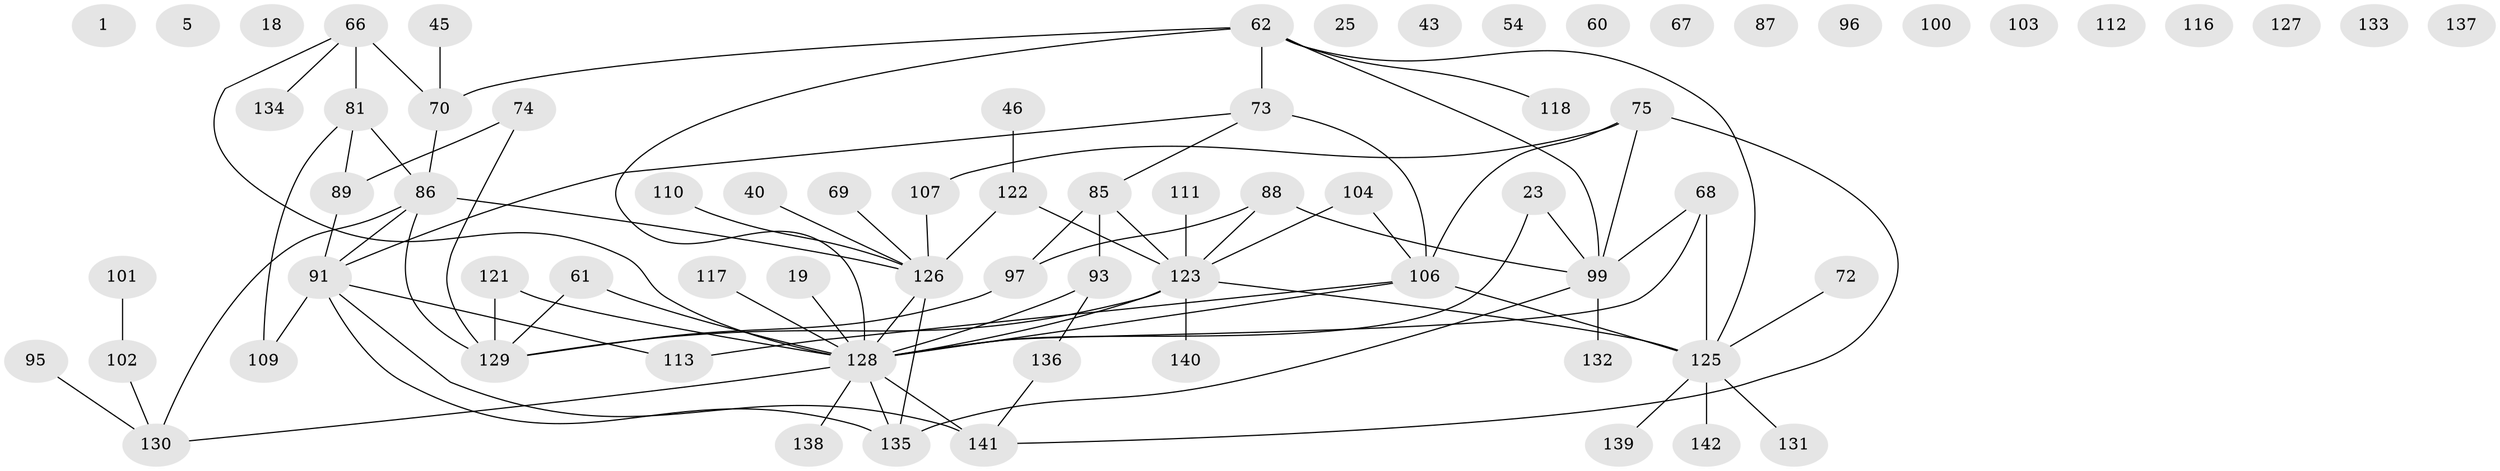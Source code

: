// original degree distribution, {0: 0.11267605633802817, 1: 0.2323943661971831, 2: 0.19014084507042253, 3: 0.2112676056338028, 4: 0.11267605633802817, 7: 0.014084507042253521, 6: 0.035211267605633804, 5: 0.09154929577464789}
// Generated by graph-tools (version 1.1) at 2025/39/03/09/25 04:39:13]
// undirected, 71 vertices, 86 edges
graph export_dot {
graph [start="1"]
  node [color=gray90,style=filled];
  1;
  5;
  18;
  19;
  23;
  25;
  40;
  43;
  45;
  46;
  54;
  60;
  61;
  62 [super="+53"];
  66 [super="+52"];
  67;
  68 [super="+44"];
  69;
  70;
  72;
  73 [super="+56"];
  74 [super="+29"];
  75;
  81 [super="+37"];
  85;
  86 [super="+12+64"];
  87;
  88;
  89 [super="+10+26"];
  91 [super="+22+4+80"];
  93 [super="+57"];
  95;
  96;
  97;
  99 [super="+63"];
  100;
  101 [super="+41"];
  102;
  103;
  104 [super="+2"];
  106 [super="+42+105"];
  107;
  109;
  110;
  111;
  112;
  113;
  116;
  117;
  118;
  121 [super="+11"];
  122 [super="+50"];
  123 [super="+27+47+77+115"];
  125 [super="+55"];
  126 [super="+76+124"];
  127;
  128 [super="+38+28+119+14+114"];
  129 [super="+59"];
  130 [super="+8+79+120+51"];
  131;
  132;
  133;
  134;
  135;
  136 [super="+90"];
  137 [super="+32"];
  138;
  139;
  140;
  141 [super="+92+108"];
  142;
  19 -- 128;
  23 -- 99;
  23 -- 128;
  40 -- 126;
  45 -- 70;
  46 -- 122;
  61 -- 129;
  61 -- 128;
  62 -- 73 [weight=3];
  62 -- 125 [weight=2];
  62 -- 99;
  62 -- 70;
  62 -- 118;
  62 -- 128 [weight=2];
  66 -- 70 [weight=2];
  66 -- 81;
  66 -- 134;
  66 -- 128;
  68 -- 128;
  68 -- 99;
  68 -- 125;
  69 -- 126;
  70 -- 86;
  72 -- 125;
  73 -- 85;
  73 -- 106;
  73 -- 91;
  74 -- 89;
  74 -- 129;
  75 -- 99 [weight=2];
  75 -- 107;
  75 -- 106;
  75 -- 141;
  81 -- 86;
  81 -- 89 [weight=2];
  81 -- 109;
  85 -- 93;
  85 -- 97;
  85 -- 123 [weight=2];
  86 -- 129 [weight=2];
  86 -- 91;
  86 -- 126 [weight=2];
  86 -- 130;
  88 -- 97;
  88 -- 99;
  88 -- 123 [weight=2];
  89 -- 91 [weight=2];
  91 -- 113;
  91 -- 135;
  91 -- 109;
  91 -- 141 [weight=2];
  93 -- 128;
  93 -- 136;
  95 -- 130;
  97 -- 129;
  99 -- 135;
  99 -- 132;
  101 -- 102;
  102 -- 130;
  104 -- 123;
  104 -- 106;
  106 -- 125 [weight=2];
  106 -- 128;
  106 -- 113;
  107 -- 126;
  110 -- 126;
  111 -- 123;
  117 -- 128;
  121 -- 128;
  121 -- 129;
  122 -- 126 [weight=3];
  122 -- 123 [weight=2];
  123 -- 128 [weight=2];
  123 -- 129;
  123 -- 140;
  123 -- 125;
  125 -- 139;
  125 -- 142;
  125 -- 131;
  126 -- 135;
  126 -- 128;
  128 -- 130;
  128 -- 135;
  128 -- 138;
  128 -- 141;
  136 -- 141;
}

